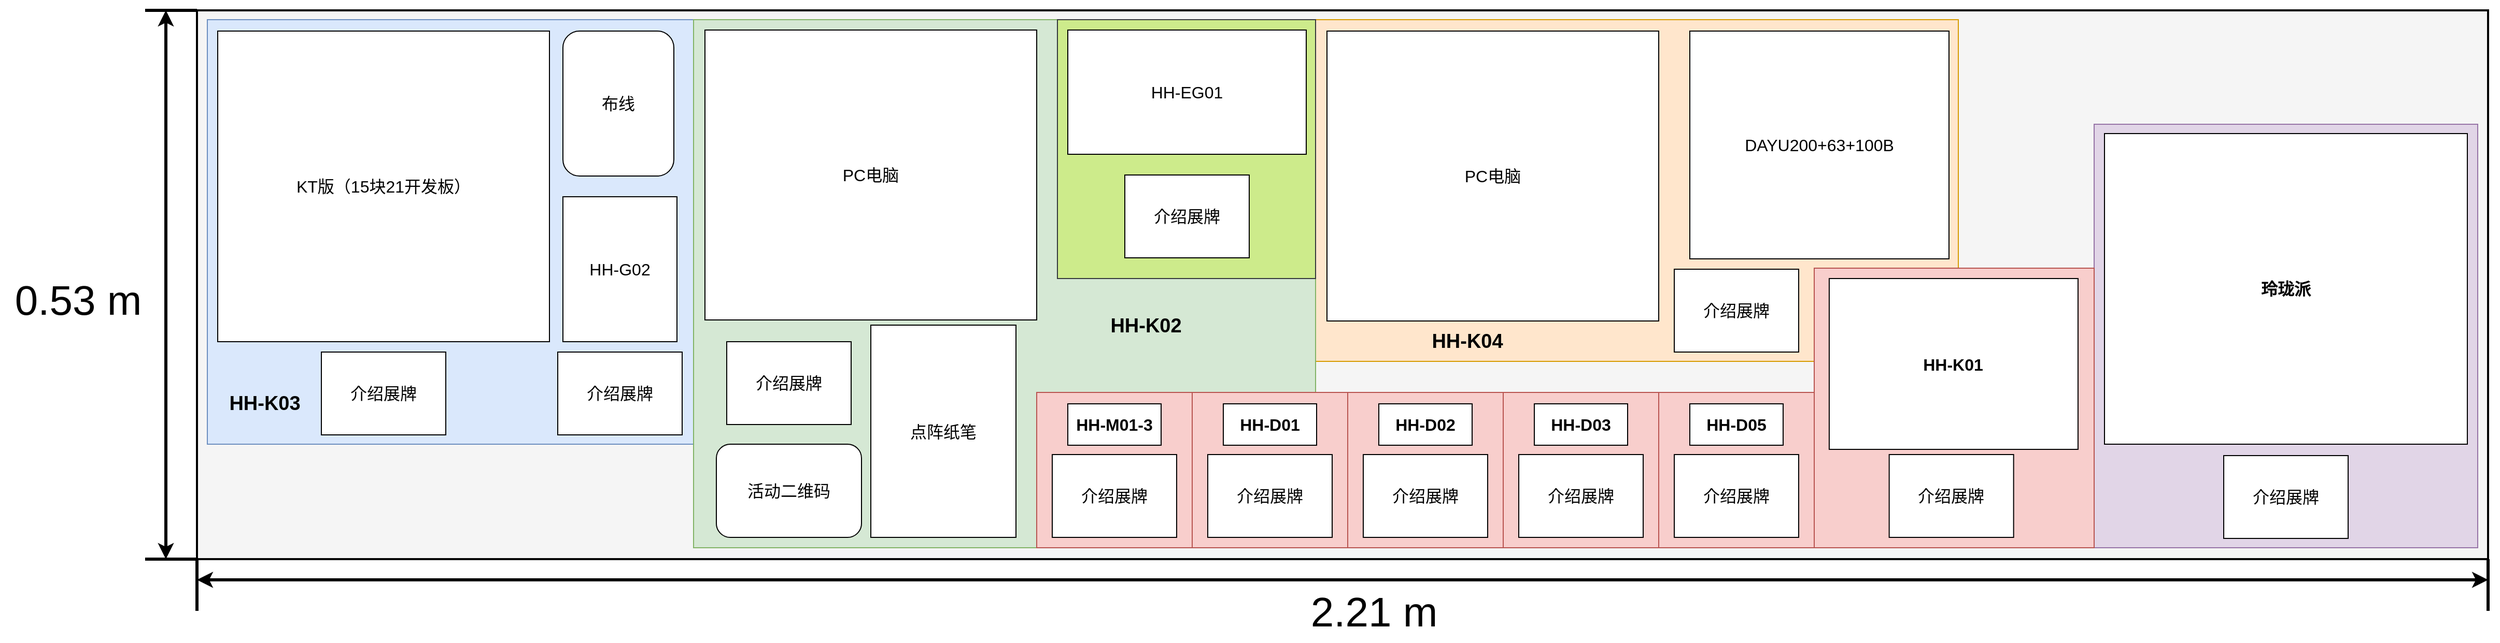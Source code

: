 <mxfile version="24.8.2">
  <diagram name="第 1 页" id="nnJi8OWh8MLcr6O-uTRx">
    <mxGraphModel dx="3827" dy="1514" grid="1" gridSize="10" guides="1" tooltips="1" connect="1" arrows="1" fold="1" page="1" pageScale="1" pageWidth="827" pageHeight="1169" math="0" shadow="0">
      <root>
        <mxCell id="0" />
        <mxCell id="1" parent="0" />
        <mxCell id="zw7JEHPBCJFOiCwySAU9-83" value="" style="rounded=0;whiteSpace=wrap;html=1;fillColor=#f5f5f5;fontColor=#333333;strokeColor=default;strokeWidth=2;" parent="1" vertex="1">
          <mxGeometry x="-580" y="300" width="2210" height="530" as="geometry" />
        </mxCell>
        <mxCell id="zw7JEHPBCJFOiCwySAU9-82" value="" style="rounded=0;whiteSpace=wrap;html=1;fillColor=#e1d5e7;strokeColor=#9673a6;" parent="1" vertex="1">
          <mxGeometry x="1250" y="410" width="370" height="409" as="geometry" />
        </mxCell>
        <mxCell id="zw7JEHPBCJFOiCwySAU9-60" value="" style="rounded=0;whiteSpace=wrap;html=1;fillColor=#dae8fc;strokeColor=#6c8ebf;fontSize=16;" parent="1" vertex="1">
          <mxGeometry x="-570" y="309" width="470" height="410" as="geometry" />
        </mxCell>
        <mxCell id="zw7JEHPBCJFOiCwySAU9-54" value="" style="rounded=0;whiteSpace=wrap;html=1;fillColor=#ffe6cc;strokeColor=#d79b00;fontSize=16;" parent="1" vertex="1">
          <mxGeometry x="499" y="309" width="620" height="330" as="geometry" />
        </mxCell>
        <mxCell id="zw7JEHPBCJFOiCwySAU9-25" value="" style="group;fontSize=16;" parent="1" vertex="1" connectable="0">
          <mxGeometry x="680" y="669" width="150" height="150" as="geometry" />
        </mxCell>
        <mxCell id="zw7JEHPBCJFOiCwySAU9-6" value="" style="rounded=0;whiteSpace=wrap;html=1;fontSize=16;fillColor=#f8cecc;strokeColor=#b85450;" parent="zw7JEHPBCJFOiCwySAU9-25" vertex="1">
          <mxGeometry width="150" height="150" as="geometry" />
        </mxCell>
        <mxCell id="zw7JEHPBCJFOiCwySAU9-15" value="&lt;font style=&quot;font-size: 16px;&quot;&gt;&lt;b&gt;HH-D03&lt;/b&gt;&lt;/font&gt;" style="rounded=0;whiteSpace=wrap;html=1;fontSize=16;" parent="zw7JEHPBCJFOiCwySAU9-25" vertex="1">
          <mxGeometry x="30" y="11" width="90" height="40" as="geometry" />
        </mxCell>
        <mxCell id="zw7JEHPBCJFOiCwySAU9-16" value="介绍展牌" style="rounded=0;whiteSpace=wrap;html=1;fontSize=16;" parent="zw7JEHPBCJFOiCwySAU9-25" vertex="1">
          <mxGeometry x="15" y="60" width="120" height="80" as="geometry" />
        </mxCell>
        <mxCell id="zw7JEHPBCJFOiCwySAU9-26" value="" style="group;fontSize=16;fillColor=#f8cecc;strokeColor=#b85450;" parent="1" vertex="1" connectable="0">
          <mxGeometry x="830" y="669" width="150" height="150" as="geometry" />
        </mxCell>
        <mxCell id="zw7JEHPBCJFOiCwySAU9-7" value="" style="rounded=0;whiteSpace=wrap;html=1;fontSize=16;fillColor=#f8cecc;strokeColor=#b85450;" parent="zw7JEHPBCJFOiCwySAU9-26" vertex="1">
          <mxGeometry width="150" height="150" as="geometry" />
        </mxCell>
        <mxCell id="zw7JEHPBCJFOiCwySAU9-17" value="&lt;font style=&quot;font-size: 16px;&quot;&gt;HH-D05&lt;/font&gt;" style="rounded=0;whiteSpace=wrap;html=1;fontSize=16;fontStyle=1" parent="zw7JEHPBCJFOiCwySAU9-26" vertex="1">
          <mxGeometry x="30" y="11" width="90" height="40" as="geometry" />
        </mxCell>
        <mxCell id="zw7JEHPBCJFOiCwySAU9-18" value="介绍展牌" style="rounded=0;whiteSpace=wrap;html=1;fontSize=16;" parent="zw7JEHPBCJFOiCwySAU9-26" vertex="1">
          <mxGeometry x="15" y="60" width="120" height="80" as="geometry" />
        </mxCell>
        <mxCell id="zw7JEHPBCJFOiCwySAU9-38" value="KT版（15块21开发板）" style="rounded=0;whiteSpace=wrap;html=1;fontSize=16;" parent="1" vertex="1">
          <mxGeometry x="-560" y="320" width="320" height="300" as="geometry" />
        </mxCell>
        <mxCell id="zw7JEHPBCJFOiCwySAU9-39" value="" style="group;fontSize=16;fillColor=#f8cecc;strokeColor=#b85450;" parent="1" vertex="1" connectable="0">
          <mxGeometry x="-101" y="309" width="600" height="510" as="geometry" />
        </mxCell>
        <mxCell id="zw7JEHPBCJFOiCwySAU9-37" value="" style="rounded=0;whiteSpace=wrap;html=1;fontSize=16;fillColor=#d5e8d4;strokeColor=#82b366;" parent="zw7JEHPBCJFOiCwySAU9-39" vertex="1">
          <mxGeometry width="600" height="510" as="geometry" />
        </mxCell>
        <mxCell id="zw7JEHPBCJFOiCwySAU9-30" value="PC电脑" style="rounded=0;whiteSpace=wrap;html=1;fontSize=16;" parent="zw7JEHPBCJFOiCwySAU9-39" vertex="1">
          <mxGeometry x="11" y="10" width="320" height="280" as="geometry" />
        </mxCell>
        <mxCell id="zw7JEHPBCJFOiCwySAU9-31" value="点阵纸笔" style="rounded=0;whiteSpace=wrap;html=1;fontSize=16;" parent="zw7JEHPBCJFOiCwySAU9-39" vertex="1">
          <mxGeometry x="171" y="295" width="140" height="205" as="geometry" />
        </mxCell>
        <mxCell id="zw7JEHPBCJFOiCwySAU9-32" value="介绍展牌" style="rounded=0;whiteSpace=wrap;html=1;fontSize=16;" parent="zw7JEHPBCJFOiCwySAU9-39" vertex="1">
          <mxGeometry x="32" y="311" width="120" height="80" as="geometry" />
        </mxCell>
        <mxCell id="zw7JEHPBCJFOiCwySAU9-61" value="" style="rounded=0;whiteSpace=wrap;html=1;fillColor=#cdeb8b;strokeColor=#36393d;fontSize=16;" parent="zw7JEHPBCJFOiCwySAU9-39" vertex="1">
          <mxGeometry x="351" width="249" height="250" as="geometry" />
        </mxCell>
        <mxCell id="zw7JEHPBCJFOiCwySAU9-33" value="HH-EG01" style="rounded=0;whiteSpace=wrap;html=1;fontSize=16;" parent="zw7JEHPBCJFOiCwySAU9-39" vertex="1">
          <mxGeometry x="361" y="10" width="230" height="120" as="geometry" />
        </mxCell>
        <mxCell id="zw7JEHPBCJFOiCwySAU9-34" value="介绍展牌" style="rounded=0;whiteSpace=wrap;html=1;fontSize=16;" parent="zw7JEHPBCJFOiCwySAU9-39" vertex="1">
          <mxGeometry x="416" y="150" width="120" height="80" as="geometry" />
        </mxCell>
        <mxCell id="zw7JEHPBCJFOiCwySAU9-23" value="" style="group;fontSize=16;fontStyle=1" parent="zw7JEHPBCJFOiCwySAU9-39" vertex="1" connectable="0">
          <mxGeometry x="331" y="350" width="150" height="150" as="geometry" />
        </mxCell>
        <mxCell id="zw7JEHPBCJFOiCwySAU9-1" value="" style="rounded=0;whiteSpace=wrap;html=1;fontSize=16;fillColor=#f8cecc;strokeColor=#b85450;" parent="zw7JEHPBCJFOiCwySAU9-23" vertex="1">
          <mxGeometry y="10" width="150" height="150" as="geometry" />
        </mxCell>
        <mxCell id="zw7JEHPBCJFOiCwySAU9-9" value="HH-M01-3" style="rounded=0;whiteSpace=wrap;html=1;fontSize=16;fontStyle=1" parent="zw7JEHPBCJFOiCwySAU9-23" vertex="1">
          <mxGeometry x="30" y="21" width="90" height="40" as="geometry" />
        </mxCell>
        <mxCell id="zw7JEHPBCJFOiCwySAU9-10" value="介绍展牌" style="rounded=0;whiteSpace=wrap;html=1;fontSize=16;" parent="zw7JEHPBCJFOiCwySAU9-23" vertex="1">
          <mxGeometry x="15" y="70" width="120" height="80" as="geometry" />
        </mxCell>
        <mxCell id="zw7JEHPBCJFOiCwySAU9-35" value="活动二维码" style="rounded=1;whiteSpace=wrap;html=1;fontSize=16;" parent="zw7JEHPBCJFOiCwySAU9-39" vertex="1">
          <mxGeometry x="22" y="410" width="140" height="90" as="geometry" />
        </mxCell>
        <mxCell id="zw7JEHPBCJFOiCwySAU9-62" value="HH-K02" style="text;html=1;align=center;verticalAlign=middle;resizable=0;points=[];autosize=1;strokeColor=none;fillColor=none;fontSize=19;fontStyle=1" parent="zw7JEHPBCJFOiCwySAU9-39" vertex="1">
          <mxGeometry x="391" y="276" width="90" height="40" as="geometry" />
        </mxCell>
        <mxCell id="zw7JEHPBCJFOiCwySAU9-42" value="" style="group;fontSize=16;fillColor=#f8cecc;strokeColor=#b85450;" parent="1" vertex="1" connectable="0">
          <mxGeometry x="980" y="549" width="270" height="270" as="geometry" />
        </mxCell>
        <mxCell id="zw7JEHPBCJFOiCwySAU9-19" value="" style="rounded=0;whiteSpace=wrap;html=1;fontSize=16;fillColor=#f8cecc;strokeColor=#b85450;" parent="zw7JEHPBCJFOiCwySAU9-42" vertex="1">
          <mxGeometry width="270" height="270" as="geometry" />
        </mxCell>
        <mxCell id="zw7JEHPBCJFOiCwySAU9-28" value="&lt;font style=&quot;font-size: 16px;&quot;&gt;HH-K01&lt;/font&gt;" style="rounded=0;whiteSpace=wrap;html=1;fontSize=16;fontStyle=1" parent="zw7JEHPBCJFOiCwySAU9-42" vertex="1">
          <mxGeometry x="14.464" y="10" width="240" height="165" as="geometry" />
        </mxCell>
        <mxCell id="zw7JEHPBCJFOiCwySAU9-29" value="介绍展牌" style="rounded=0;whiteSpace=wrap;html=1;fontSize=16;" parent="zw7JEHPBCJFOiCwySAU9-42" vertex="1">
          <mxGeometry x="72.321" y="180" width="120" height="80" as="geometry" />
        </mxCell>
        <mxCell id="zw7JEHPBCJFOiCwySAU9-22" value="" style="group;fontSize=16;" parent="1" vertex="1" connectable="0">
          <mxGeometry x="380" y="670" width="150" height="150" as="geometry" />
        </mxCell>
        <mxCell id="zw7JEHPBCJFOiCwySAU9-44" value="" style="group;fontSize=16;" parent="zw7JEHPBCJFOiCwySAU9-22" vertex="1" connectable="0">
          <mxGeometry width="150" height="150" as="geometry" />
        </mxCell>
        <mxCell id="zw7JEHPBCJFOiCwySAU9-3" value="" style="rounded=0;whiteSpace=wrap;html=1;fontSize=16;fillColor=#f8cecc;strokeColor=#b85450;" parent="zw7JEHPBCJFOiCwySAU9-44" vertex="1">
          <mxGeometry y="-1" width="150" height="150" as="geometry" />
        </mxCell>
        <mxCell id="zw7JEHPBCJFOiCwySAU9-11" value="HH-D01" style="rounded=0;whiteSpace=wrap;html=1;fontSize=16;fontStyle=1" parent="zw7JEHPBCJFOiCwySAU9-44" vertex="1">
          <mxGeometry x="30" y="10" width="90" height="40" as="geometry" />
        </mxCell>
        <mxCell id="zw7JEHPBCJFOiCwySAU9-12" value="介绍展牌" style="rounded=0;whiteSpace=wrap;html=1;fontSize=16;" parent="zw7JEHPBCJFOiCwySAU9-44" vertex="1">
          <mxGeometry x="15" y="59" width="120" height="80" as="geometry" />
        </mxCell>
        <mxCell id="zw7JEHPBCJFOiCwySAU9-24" value="" style="group;fontSize=16;fillColor=#f8cecc;strokeColor=#b85450;" parent="1" vertex="1" connectable="0">
          <mxGeometry x="530" y="669" width="150" height="150" as="geometry" />
        </mxCell>
        <mxCell id="zw7JEHPBCJFOiCwySAU9-4" value="" style="rounded=0;whiteSpace=wrap;html=1;fontSize=16;fillColor=#f8cecc;strokeColor=#b85450;" parent="zw7JEHPBCJFOiCwySAU9-24" vertex="1">
          <mxGeometry width="150" height="150" as="geometry" />
        </mxCell>
        <mxCell id="zw7JEHPBCJFOiCwySAU9-13" value="&lt;font style=&quot;font-size: 16px;&quot;&gt;HH-D02&lt;/font&gt;" style="rounded=0;whiteSpace=wrap;html=1;fontSize=16;fontStyle=1" parent="zw7JEHPBCJFOiCwySAU9-24" vertex="1">
          <mxGeometry x="30" y="11" width="90" height="40" as="geometry" />
        </mxCell>
        <mxCell id="zw7JEHPBCJFOiCwySAU9-14" value="介绍展牌" style="rounded=0;whiteSpace=wrap;html=1;fontSize=16;" parent="zw7JEHPBCJFOiCwySAU9-24" vertex="1">
          <mxGeometry x="15" y="60" width="120" height="80" as="geometry" />
        </mxCell>
        <mxCell id="zw7JEHPBCJFOiCwySAU9-51" value="PC电脑" style="rounded=0;whiteSpace=wrap;html=1;fontSize=16;" parent="1" vertex="1">
          <mxGeometry x="510" y="320" width="320" height="280" as="geometry" />
        </mxCell>
        <mxCell id="zw7JEHPBCJFOiCwySAU9-52" value="DAYU200+63+100B" style="rounded=0;whiteSpace=wrap;html=1;fontSize=16;" parent="1" vertex="1">
          <mxGeometry x="860" y="320" width="250" height="220" as="geometry" />
        </mxCell>
        <mxCell id="zw7JEHPBCJFOiCwySAU9-53" value="介绍展牌" style="rounded=0;whiteSpace=wrap;html=1;fontSize=16;" parent="1" vertex="1">
          <mxGeometry x="845" y="550" width="120" height="80" as="geometry" />
        </mxCell>
        <mxCell id="zw7JEHPBCJFOiCwySAU9-55" value="介绍展牌" style="rounded=0;whiteSpace=wrap;html=1;fontSize=16;" parent="1" vertex="1">
          <mxGeometry x="-460" y="630" width="120" height="80" as="geometry" />
        </mxCell>
        <mxCell id="zw7JEHPBCJFOiCwySAU9-56" value="HH-G02" style="rounded=0;whiteSpace=wrap;html=1;fontSize=16;" parent="1" vertex="1">
          <mxGeometry x="-227" y="480" width="110" height="140" as="geometry" />
        </mxCell>
        <mxCell id="zw7JEHPBCJFOiCwySAU9-58" value="布线" style="rounded=1;whiteSpace=wrap;html=1;fontSize=16;" parent="1" vertex="1">
          <mxGeometry x="-227" y="320" width="107" height="140" as="geometry" />
        </mxCell>
        <mxCell id="zw7JEHPBCJFOiCwySAU9-59" value="介绍展牌" style="rounded=0;whiteSpace=wrap;html=1;fontSize=16;" parent="1" vertex="1">
          <mxGeometry x="-232" y="630" width="120" height="80" as="geometry" />
        </mxCell>
        <mxCell id="zw7JEHPBCJFOiCwySAU9-77" value="HH-K04" style="text;html=1;align=center;verticalAlign=middle;resizable=0;points=[];autosize=1;strokeColor=none;fillColor=none;fontSize=19;fontStyle=1" parent="1" vertex="1">
          <mxGeometry x="600" y="600" width="90" height="40" as="geometry" />
        </mxCell>
        <mxCell id="zw7JEHPBCJFOiCwySAU9-78" value="HH-K03" style="text;html=1;align=center;verticalAlign=middle;resizable=0;points=[];autosize=1;strokeColor=none;fillColor=none;fontSize=19;fontStyle=1" parent="1" vertex="1">
          <mxGeometry x="-560" y="660" width="90" height="40" as="geometry" />
        </mxCell>
        <mxCell id="zw7JEHPBCJFOiCwySAU9-79" value="玲珑派" style="rounded=0;whiteSpace=wrap;html=1;fontSize=16;fontStyle=1" parent="1" vertex="1">
          <mxGeometry x="1260" y="419" width="350" height="300" as="geometry" />
        </mxCell>
        <mxCell id="zw7JEHPBCJFOiCwySAU9-80" value="介绍展牌" style="rounded=0;whiteSpace=wrap;html=1;fontSize=16;" parent="1" vertex="1">
          <mxGeometry x="1375.001" y="730" width="120" height="80" as="geometry" />
        </mxCell>
        <mxCell id="zw7JEHPBCJFOiCwySAU9-84" value="" style="endArrow=none;html=1;rounded=0;strokeWidth=3;" parent="1" edge="1">
          <mxGeometry width="50" height="50" relative="1" as="geometry">
            <mxPoint x="-580" y="830" as="sourcePoint" />
            <mxPoint x="-580" y="880" as="targetPoint" />
          </mxGeometry>
        </mxCell>
        <mxCell id="zw7JEHPBCJFOiCwySAU9-85" value="" style="endArrow=none;html=1;rounded=0;strokeWidth=3;" parent="1" edge="1">
          <mxGeometry width="50" height="50" relative="1" as="geometry">
            <mxPoint x="1630" y="830" as="sourcePoint" />
            <mxPoint x="1630" y="880" as="targetPoint" />
          </mxGeometry>
        </mxCell>
        <mxCell id="zw7JEHPBCJFOiCwySAU9-86" value="" style="endArrow=classic;startArrow=classic;html=1;rounded=0;strokeWidth=3;" parent="1" edge="1">
          <mxGeometry width="50" height="50" relative="1" as="geometry">
            <mxPoint x="-580" y="850" as="sourcePoint" />
            <mxPoint x="1630" y="850" as="targetPoint" />
          </mxGeometry>
        </mxCell>
        <mxCell id="zw7JEHPBCJFOiCwySAU9-87" value="&lt;font style=&quot;font-size: 40px;&quot;&gt;2.21 m&lt;/font&gt;" style="text;html=1;align=center;verticalAlign=middle;resizable=0;points=[];autosize=1;strokeColor=none;fillColor=none;strokeWidth=1;fontSize=40;" parent="1" vertex="1">
          <mxGeometry x="480" y="850" width="150" height="60" as="geometry" />
        </mxCell>
        <mxCell id="zw7JEHPBCJFOiCwySAU9-90" value="" style="endArrow=none;html=1;rounded=0;strokeWidth=3;" parent="1" edge="1">
          <mxGeometry width="50" height="50" relative="1" as="geometry">
            <mxPoint x="-580" y="830" as="sourcePoint" />
            <mxPoint x="-630" y="830" as="targetPoint" />
          </mxGeometry>
        </mxCell>
        <mxCell id="zw7JEHPBCJFOiCwySAU9-91" value="" style="endArrow=none;html=1;rounded=0;strokeWidth=3;" parent="1" edge="1">
          <mxGeometry width="50" height="50" relative="1" as="geometry">
            <mxPoint x="-580" y="300" as="sourcePoint" />
            <mxPoint x="-630" y="300" as="targetPoint" />
          </mxGeometry>
        </mxCell>
        <mxCell id="zw7JEHPBCJFOiCwySAU9-92" value="" style="endArrow=classic;startArrow=classic;html=1;rounded=0;strokeWidth=3;" parent="1" edge="1">
          <mxGeometry width="50" height="50" relative="1" as="geometry">
            <mxPoint x="-610" y="830" as="sourcePoint" />
            <mxPoint x="-610" y="300" as="targetPoint" />
          </mxGeometry>
        </mxCell>
        <mxCell id="zw7JEHPBCJFOiCwySAU9-93" value="&lt;font style=&quot;font-size: 40px;&quot;&gt;0.53 m&lt;/font&gt;" style="text;html=1;align=center;verticalAlign=middle;resizable=0;points=[];autosize=1;strokeColor=none;fillColor=none;strokeWidth=1;fontSize=40;" parent="1" vertex="1">
          <mxGeometry x="-770" y="549" width="150" height="60" as="geometry" />
        </mxCell>
      </root>
    </mxGraphModel>
  </diagram>
</mxfile>
